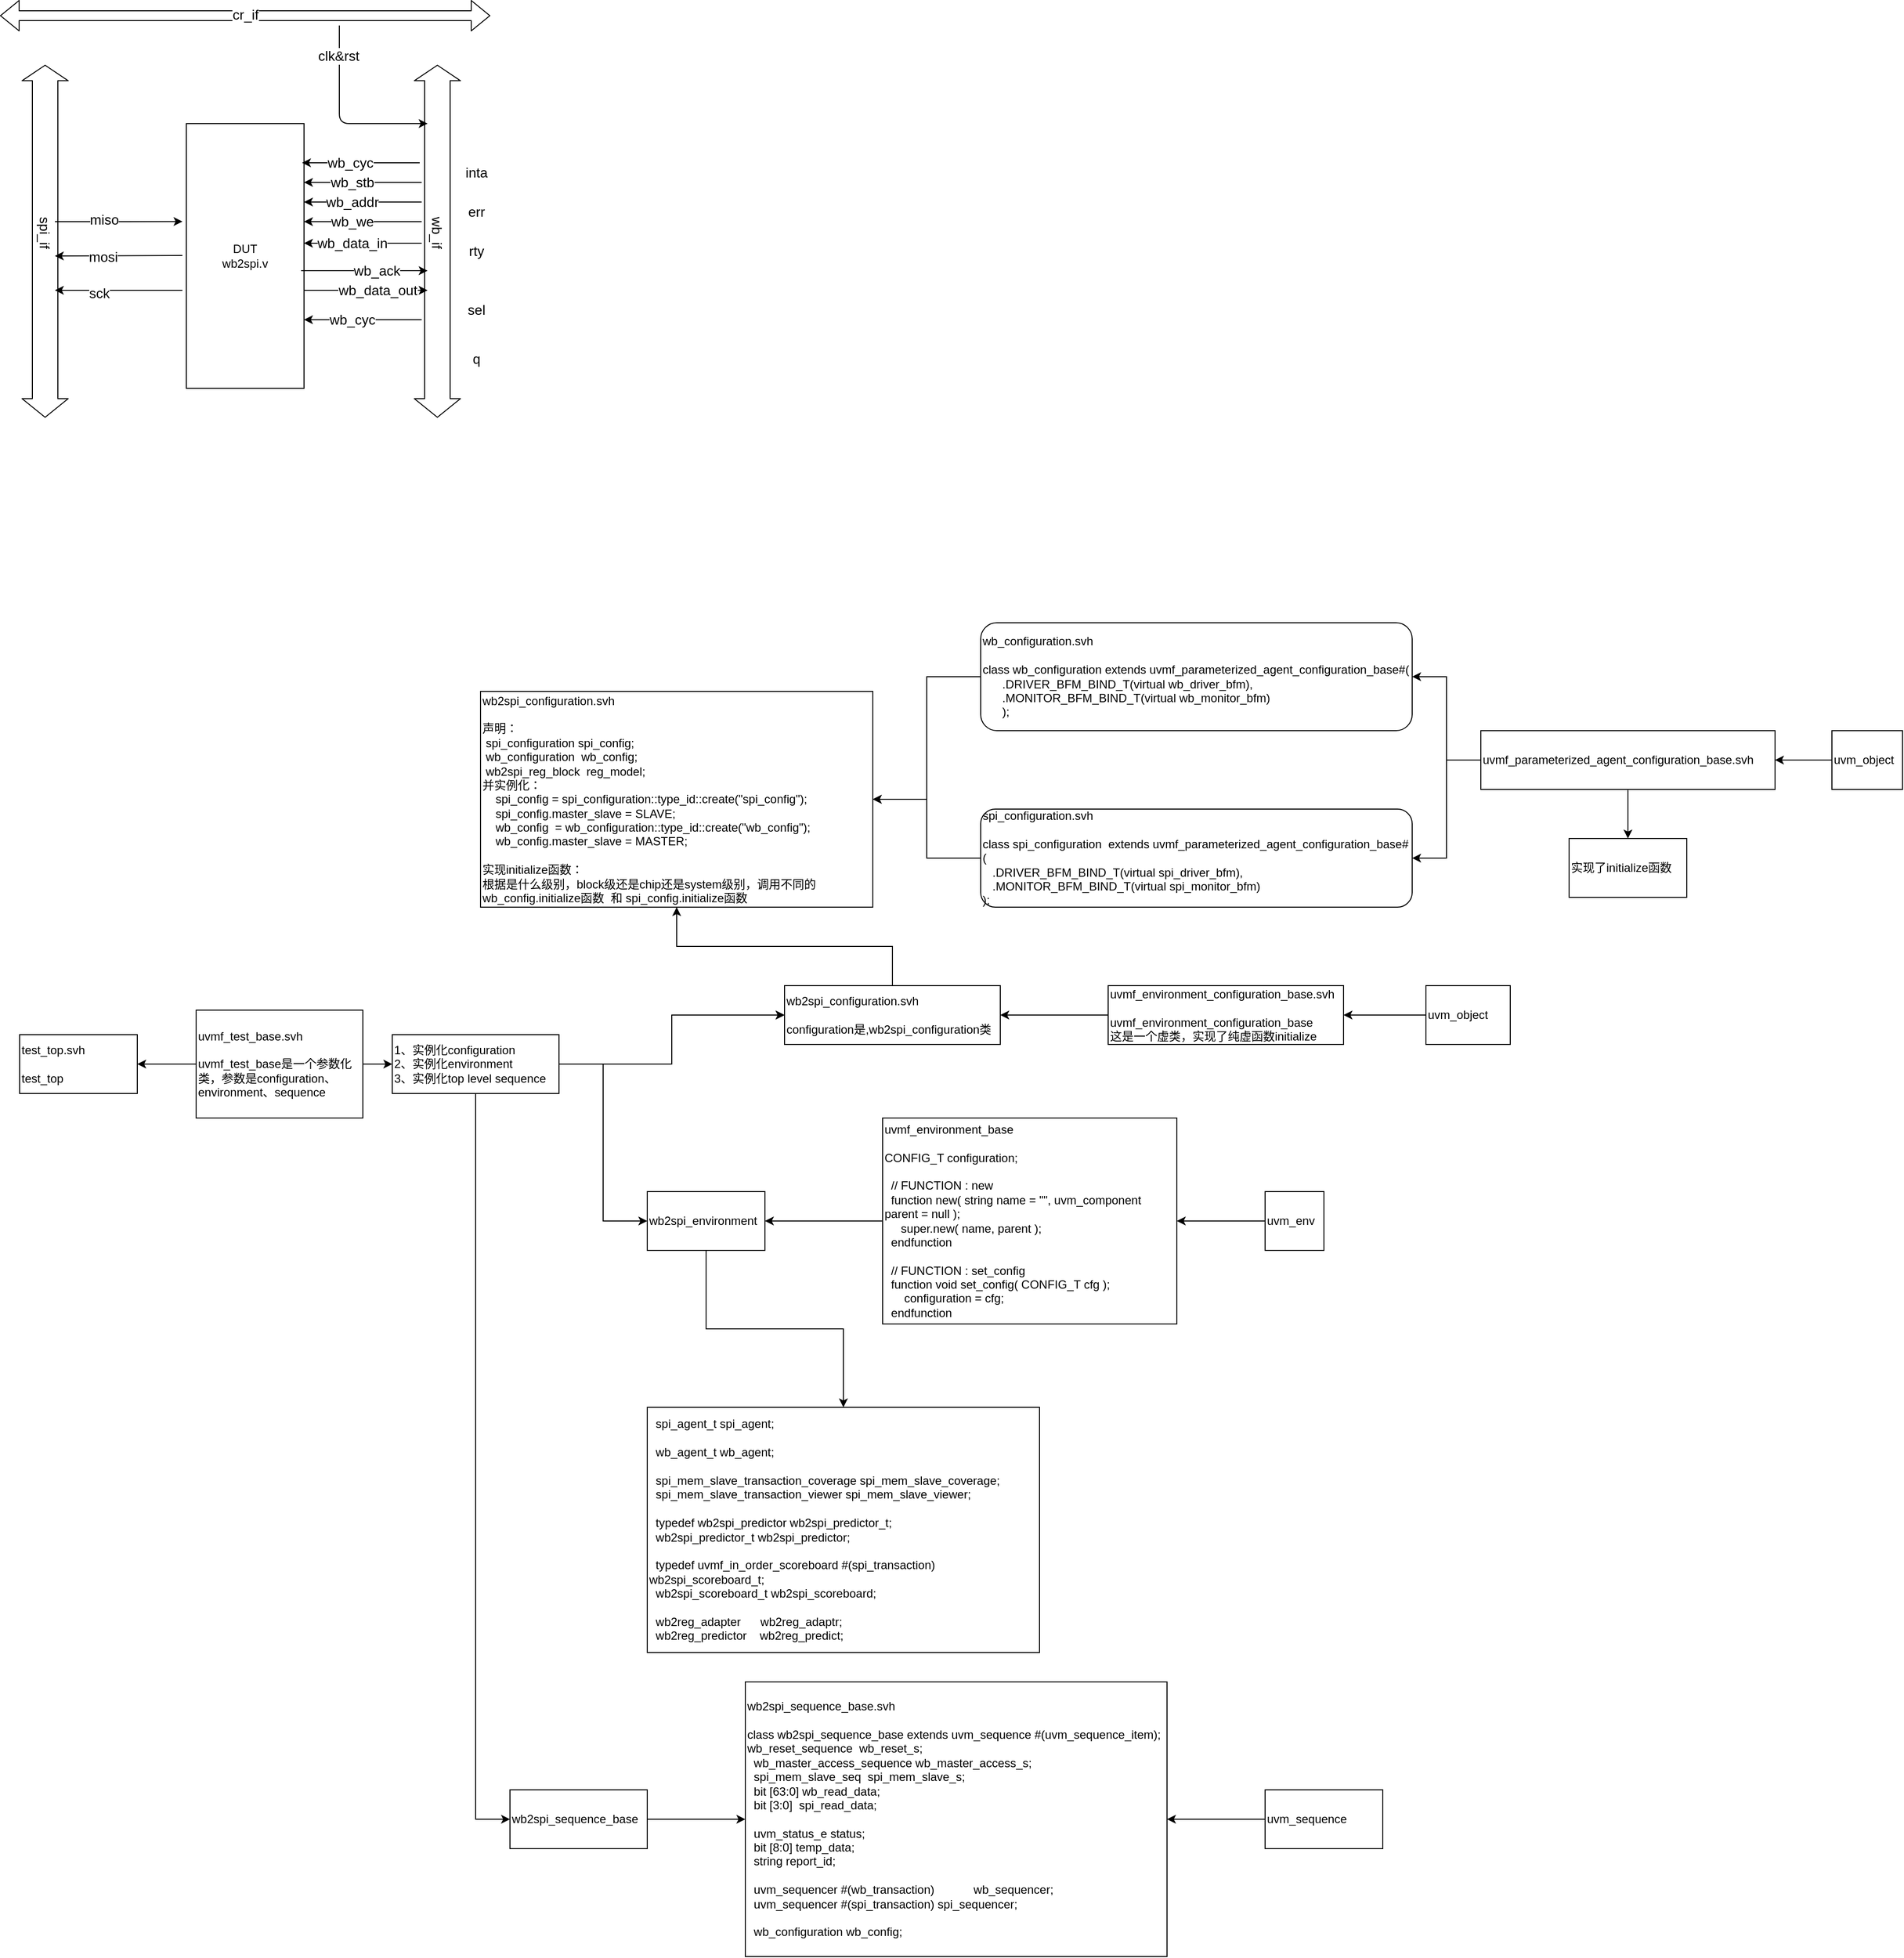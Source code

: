 <mxfile version="14.1.2" type="github">
  <diagram id="EMqzttN0W1V-fPkIx3bq" name="第 1 页">
    <mxGraphModel dx="992" dy="1732" grid="1" gridSize="10" guides="1" tooltips="1" connect="1" arrows="1" fold="1" page="1" pageScale="1" pageWidth="827" pageHeight="1169" math="0" shadow="0">
      <root>
        <mxCell id="0" />
        <mxCell id="1" parent="0" />
        <mxCell id="0VcnsqzmN8AN9IuAgq7w-1" value="DUT&lt;br&gt;wb2spi.v" style="rounded=0;whiteSpace=wrap;html=1;" parent="1" vertex="1">
          <mxGeometry x="390" y="-179" width="120" height="270" as="geometry" />
        </mxCell>
        <mxCell id="0VcnsqzmN8AN9IuAgq7w-2" value="" style="shape=flexArrow;endArrow=classic;startArrow=classic;html=1;width=26;endSize=4.93;" parent="1" edge="1">
          <mxGeometry width="50" height="50" relative="1" as="geometry">
            <mxPoint x="246" y="121" as="sourcePoint" />
            <mxPoint x="246" y="-239" as="targetPoint" />
          </mxGeometry>
        </mxCell>
        <mxCell id="0VcnsqzmN8AN9IuAgq7w-3" value="spi_if" style="edgeLabel;html=1;align=center;verticalAlign=middle;resizable=0;points=[];fontSize=14;rotation=90;" parent="0VcnsqzmN8AN9IuAgq7w-2" vertex="1" connectable="0">
          <mxGeometry x="0.364" y="-2" relative="1" as="geometry">
            <mxPoint x="-2" y="56" as="offset" />
          </mxGeometry>
        </mxCell>
        <mxCell id="0VcnsqzmN8AN9IuAgq7w-4" value="" style="shape=flexArrow;endArrow=classic;startArrow=classic;html=1;width=26;endSize=4.93;" parent="1" edge="1">
          <mxGeometry width="50" height="50" relative="1" as="geometry">
            <mxPoint x="646" y="121" as="sourcePoint" />
            <mxPoint x="646" y="-239" as="targetPoint" />
          </mxGeometry>
        </mxCell>
        <mxCell id="0VcnsqzmN8AN9IuAgq7w-5" value="wb_if" style="edgeLabel;html=1;align=center;verticalAlign=middle;resizable=0;points=[];fontSize=14;rotation=90;" parent="0VcnsqzmN8AN9IuAgq7w-4" vertex="1" connectable="0">
          <mxGeometry x="0.364" y="-2" relative="1" as="geometry">
            <mxPoint x="-2" y="56" as="offset" />
          </mxGeometry>
        </mxCell>
        <mxCell id="0VcnsqzmN8AN9IuAgq7w-6" value="" style="endArrow=classic;html=1;fontSize=14;entryX=-0.033;entryY=0.37;entryDx=0;entryDy=0;entryPerimeter=0;" parent="1" target="0VcnsqzmN8AN9IuAgq7w-1" edge="1">
          <mxGeometry width="50" height="50" relative="1" as="geometry">
            <mxPoint x="256" y="-79" as="sourcePoint" />
            <mxPoint x="306" y="-129" as="targetPoint" />
          </mxGeometry>
        </mxCell>
        <mxCell id="0VcnsqzmN8AN9IuAgq7w-7" value="miso" style="edgeLabel;html=1;align=center;verticalAlign=middle;resizable=0;points=[];fontSize=14;" parent="0VcnsqzmN8AN9IuAgq7w-6" vertex="1" connectable="0">
          <mxGeometry x="-0.237" y="2" relative="1" as="geometry">
            <mxPoint as="offset" />
          </mxGeometry>
        </mxCell>
        <mxCell id="0VcnsqzmN8AN9IuAgq7w-8" value="" style="endArrow=classic;html=1;fontSize=14;" parent="1" edge="1">
          <mxGeometry width="50" height="50" relative="1" as="geometry">
            <mxPoint x="386" y="-44.5" as="sourcePoint" />
            <mxPoint x="256" y="-44" as="targetPoint" />
          </mxGeometry>
        </mxCell>
        <mxCell id="0VcnsqzmN8AN9IuAgq7w-9" value="mosi" style="edgeLabel;html=1;align=center;verticalAlign=middle;resizable=0;points=[];fontSize=14;" parent="0VcnsqzmN8AN9IuAgq7w-8" vertex="1" connectable="0">
          <mxGeometry x="0.253" y="1" relative="1" as="geometry">
            <mxPoint as="offset" />
          </mxGeometry>
        </mxCell>
        <mxCell id="0VcnsqzmN8AN9IuAgq7w-10" value="" style="endArrow=classic;html=1;fontSize=14;" parent="1" edge="1">
          <mxGeometry width="50" height="50" relative="1" as="geometry">
            <mxPoint x="386" y="-9" as="sourcePoint" />
            <mxPoint x="256" y="-9" as="targetPoint" />
          </mxGeometry>
        </mxCell>
        <mxCell id="0VcnsqzmN8AN9IuAgq7w-11" value="sck" style="edgeLabel;html=1;align=center;verticalAlign=middle;resizable=0;points=[];fontSize=14;" parent="0VcnsqzmN8AN9IuAgq7w-10" vertex="1" connectable="0">
          <mxGeometry x="0.31" y="3" relative="1" as="geometry">
            <mxPoint as="offset" />
          </mxGeometry>
        </mxCell>
        <mxCell id="0VcnsqzmN8AN9IuAgq7w-12" value="" style="shape=flexArrow;endArrow=classic;startArrow=classic;html=1;fontSize=14;" parent="1" edge="1">
          <mxGeometry width="50" height="50" relative="1" as="geometry">
            <mxPoint x="200" y="-289" as="sourcePoint" />
            <mxPoint x="700" y="-289" as="targetPoint" />
          </mxGeometry>
        </mxCell>
        <mxCell id="0VcnsqzmN8AN9IuAgq7w-13" value="cr_if" style="edgeLabel;html=1;align=center;verticalAlign=middle;resizable=0;points=[];fontSize=14;" parent="0VcnsqzmN8AN9IuAgq7w-12" vertex="1" connectable="0">
          <mxGeometry x="-0.205" y="1" relative="1" as="geometry">
            <mxPoint x="51" as="offset" />
          </mxGeometry>
        </mxCell>
        <mxCell id="0VcnsqzmN8AN9IuAgq7w-14" value="" style="endArrow=classic;html=1;fontSize=14;" parent="1" edge="1">
          <mxGeometry width="50" height="50" relative="1" as="geometry">
            <mxPoint x="546" y="-279" as="sourcePoint" />
            <mxPoint x="636" y="-179" as="targetPoint" />
            <Array as="points">
              <mxPoint x="546" y="-179" />
            </Array>
          </mxGeometry>
        </mxCell>
        <mxCell id="0VcnsqzmN8AN9IuAgq7w-15" value="clk&amp;amp;rst" style="edgeLabel;html=1;align=center;verticalAlign=middle;resizable=0;points=[];fontSize=14;" parent="0VcnsqzmN8AN9IuAgq7w-14" vertex="1" connectable="0">
          <mxGeometry x="-0.68" y="-1" relative="1" as="geometry">
            <mxPoint as="offset" />
          </mxGeometry>
        </mxCell>
        <mxCell id="0VcnsqzmN8AN9IuAgq7w-16" value="" style="endArrow=classic;html=1;fontSize=14;" parent="1" edge="1">
          <mxGeometry width="50" height="50" relative="1" as="geometry">
            <mxPoint x="628" y="-139" as="sourcePoint" />
            <mxPoint x="508" y="-139" as="targetPoint" />
          </mxGeometry>
        </mxCell>
        <mxCell id="0VcnsqzmN8AN9IuAgq7w-17" value="wb_cyc" style="edgeLabel;html=1;align=center;verticalAlign=middle;resizable=0;points=[];fontSize=14;" parent="0VcnsqzmN8AN9IuAgq7w-16" vertex="1" connectable="0">
          <mxGeometry x="0.187" relative="1" as="geometry">
            <mxPoint as="offset" />
          </mxGeometry>
        </mxCell>
        <mxCell id="0VcnsqzmN8AN9IuAgq7w-18" value="" style="endArrow=classic;html=1;fontSize=14;" parent="1" edge="1">
          <mxGeometry width="50" height="50" relative="1" as="geometry">
            <mxPoint x="630" y="-119" as="sourcePoint" />
            <mxPoint x="510" y="-119" as="targetPoint" />
          </mxGeometry>
        </mxCell>
        <mxCell id="0VcnsqzmN8AN9IuAgq7w-19" value="wb_stb" style="edgeLabel;html=1;align=center;verticalAlign=middle;resizable=0;points=[];fontSize=14;" parent="0VcnsqzmN8AN9IuAgq7w-18" vertex="1" connectable="0">
          <mxGeometry x="0.187" relative="1" as="geometry">
            <mxPoint as="offset" />
          </mxGeometry>
        </mxCell>
        <mxCell id="0VcnsqzmN8AN9IuAgq7w-20" value="" style="endArrow=classic;html=1;fontSize=14;" parent="1" edge="1">
          <mxGeometry width="50" height="50" relative="1" as="geometry">
            <mxPoint x="630" y="-99" as="sourcePoint" />
            <mxPoint x="510" y="-99" as="targetPoint" />
          </mxGeometry>
        </mxCell>
        <mxCell id="0VcnsqzmN8AN9IuAgq7w-21" value="wb_addr" style="edgeLabel;html=1;align=center;verticalAlign=middle;resizable=0;points=[];fontSize=14;" parent="0VcnsqzmN8AN9IuAgq7w-20" vertex="1" connectable="0">
          <mxGeometry x="0.187" relative="1" as="geometry">
            <mxPoint as="offset" />
          </mxGeometry>
        </mxCell>
        <mxCell id="0VcnsqzmN8AN9IuAgq7w-22" value="" style="endArrow=classic;html=1;fontSize=14;" parent="1" edge="1">
          <mxGeometry width="50" height="50" relative="1" as="geometry">
            <mxPoint x="630" y="-79" as="sourcePoint" />
            <mxPoint x="510" y="-79" as="targetPoint" />
          </mxGeometry>
        </mxCell>
        <mxCell id="0VcnsqzmN8AN9IuAgq7w-23" value="wb_we" style="edgeLabel;html=1;align=center;verticalAlign=middle;resizable=0;points=[];fontSize=14;" parent="0VcnsqzmN8AN9IuAgq7w-22" vertex="1" connectable="0">
          <mxGeometry x="0.187" relative="1" as="geometry">
            <mxPoint as="offset" />
          </mxGeometry>
        </mxCell>
        <mxCell id="0VcnsqzmN8AN9IuAgq7w-24" value="" style="endArrow=classic;html=1;fontSize=14;" parent="1" edge="1">
          <mxGeometry width="50" height="50" relative="1" as="geometry">
            <mxPoint x="630" y="-57" as="sourcePoint" />
            <mxPoint x="510" y="-57" as="targetPoint" />
          </mxGeometry>
        </mxCell>
        <mxCell id="0VcnsqzmN8AN9IuAgq7w-25" value="wb_data_in" style="edgeLabel;html=1;align=center;verticalAlign=middle;resizable=0;points=[];fontSize=14;" parent="0VcnsqzmN8AN9IuAgq7w-24" vertex="1" connectable="0">
          <mxGeometry x="0.187" relative="1" as="geometry">
            <mxPoint as="offset" />
          </mxGeometry>
        </mxCell>
        <mxCell id="0VcnsqzmN8AN9IuAgq7w-26" value="" style="endArrow=classic;html=1;fontSize=14;" parent="1" edge="1">
          <mxGeometry width="50" height="50" relative="1" as="geometry">
            <mxPoint x="507" y="-29" as="sourcePoint" />
            <mxPoint x="636" y="-29" as="targetPoint" />
          </mxGeometry>
        </mxCell>
        <mxCell id="0VcnsqzmN8AN9IuAgq7w-27" value="wb_ack" style="edgeLabel;html=1;align=center;verticalAlign=middle;resizable=0;points=[];fontSize=14;" parent="0VcnsqzmN8AN9IuAgq7w-26" vertex="1" connectable="0">
          <mxGeometry x="0.187" relative="1" as="geometry">
            <mxPoint as="offset" />
          </mxGeometry>
        </mxCell>
        <mxCell id="0VcnsqzmN8AN9IuAgq7w-28" value="" style="endArrow=classic;html=1;fontSize=14;" parent="1" edge="1">
          <mxGeometry width="50" height="50" relative="1" as="geometry">
            <mxPoint x="510" y="-9" as="sourcePoint" />
            <mxPoint x="636" y="-9" as="targetPoint" />
          </mxGeometry>
        </mxCell>
        <mxCell id="0VcnsqzmN8AN9IuAgq7w-29" value="wb_data_out" style="edgeLabel;html=1;align=center;verticalAlign=middle;resizable=0;points=[];fontSize=14;" parent="0VcnsqzmN8AN9IuAgq7w-28" vertex="1" connectable="0">
          <mxGeometry x="0.187" relative="1" as="geometry">
            <mxPoint as="offset" />
          </mxGeometry>
        </mxCell>
        <mxCell id="0VcnsqzmN8AN9IuAgq7w-30" value="" style="endArrow=classic;html=1;fontSize=14;" parent="1" edge="1">
          <mxGeometry width="50" height="50" relative="1" as="geometry">
            <mxPoint x="630" y="21" as="sourcePoint" />
            <mxPoint x="510" y="21" as="targetPoint" />
          </mxGeometry>
        </mxCell>
        <mxCell id="0VcnsqzmN8AN9IuAgq7w-31" value="wb_cyc" style="edgeLabel;html=1;align=center;verticalAlign=middle;resizable=0;points=[];fontSize=14;" parent="0VcnsqzmN8AN9IuAgq7w-30" vertex="1" connectable="0">
          <mxGeometry x="0.187" relative="1" as="geometry">
            <mxPoint as="offset" />
          </mxGeometry>
        </mxCell>
        <mxCell id="0VcnsqzmN8AN9IuAgq7w-34" value="inta" style="text;html=1;strokeColor=none;fillColor=none;align=center;verticalAlign=middle;whiteSpace=wrap;rounded=0;fontSize=14;" parent="1" vertex="1">
          <mxGeometry x="666" y="-139" width="40" height="20" as="geometry" />
        </mxCell>
        <mxCell id="0VcnsqzmN8AN9IuAgq7w-35" value="err" style="text;html=1;strokeColor=none;fillColor=none;align=center;verticalAlign=middle;whiteSpace=wrap;rounded=0;fontSize=14;" parent="1" vertex="1">
          <mxGeometry x="666" y="-99" width="40" height="20" as="geometry" />
        </mxCell>
        <mxCell id="0VcnsqzmN8AN9IuAgq7w-36" value="rty" style="text;html=1;strokeColor=none;fillColor=none;align=center;verticalAlign=middle;whiteSpace=wrap;rounded=0;fontSize=14;" parent="1" vertex="1">
          <mxGeometry x="666" y="-59" width="40" height="20" as="geometry" />
        </mxCell>
        <mxCell id="0VcnsqzmN8AN9IuAgq7w-37" value="sel" style="text;html=1;strokeColor=none;fillColor=none;align=center;verticalAlign=middle;whiteSpace=wrap;rounded=0;fontSize=14;" parent="1" vertex="1">
          <mxGeometry x="666" y="1" width="40" height="20" as="geometry" />
        </mxCell>
        <mxCell id="0VcnsqzmN8AN9IuAgq7w-38" value="q" style="text;html=1;strokeColor=none;fillColor=none;align=center;verticalAlign=middle;whiteSpace=wrap;rounded=0;fontSize=14;" parent="1" vertex="1">
          <mxGeometry x="666" y="51" width="40" height="20" as="geometry" />
        </mxCell>
        <mxCell id="k3s0Qyu1QxLextBOLM78-1" value="test_top.svh&lt;br&gt;&lt;br&gt;test_top" style="rounded=0;whiteSpace=wrap;html=1;align=left;" vertex="1" parent="1">
          <mxGeometry x="220" y="750" width="120" height="60" as="geometry" />
        </mxCell>
        <mxCell id="k3s0Qyu1QxLextBOLM78-6" value="" style="edgeStyle=orthogonalEdgeStyle;rounded=0;orthogonalLoop=1;jettySize=auto;html=1;" edge="1" parent="1" source="k3s0Qyu1QxLextBOLM78-3" target="k3s0Qyu1QxLextBOLM78-5">
          <mxGeometry relative="1" as="geometry" />
        </mxCell>
        <mxCell id="k3s0Qyu1QxLextBOLM78-17" style="edgeStyle=orthogonalEdgeStyle;rounded=0;orthogonalLoop=1;jettySize=auto;html=1;entryX=1;entryY=0.5;entryDx=0;entryDy=0;" edge="1" parent="1" source="k3s0Qyu1QxLextBOLM78-3" target="k3s0Qyu1QxLextBOLM78-1">
          <mxGeometry relative="1" as="geometry" />
        </mxCell>
        <mxCell id="k3s0Qyu1QxLextBOLM78-3" value="uvmf_test_base.svh&lt;br&gt;&lt;br&gt;uvmf_test_base是一个参数化类，参数是configuration、environment、sequence" style="whiteSpace=wrap;html=1;rounded=0;align=left;" vertex="1" parent="1">
          <mxGeometry x="400" y="725" width="170" height="110" as="geometry" />
        </mxCell>
        <mxCell id="k3s0Qyu1QxLextBOLM78-8" value="" style="edgeStyle=orthogonalEdgeStyle;rounded=0;orthogonalLoop=1;jettySize=auto;html=1;" edge="1" parent="1" source="k3s0Qyu1QxLextBOLM78-5" target="k3s0Qyu1QxLextBOLM78-7">
          <mxGeometry relative="1" as="geometry" />
        </mxCell>
        <mxCell id="k3s0Qyu1QxLextBOLM78-9" value="" style="edgeStyle=orthogonalEdgeStyle;rounded=0;orthogonalLoop=1;jettySize=auto;html=1;" edge="1" parent="1" source="k3s0Qyu1QxLextBOLM78-5" target="k3s0Qyu1QxLextBOLM78-7">
          <mxGeometry relative="1" as="geometry" />
        </mxCell>
        <mxCell id="k3s0Qyu1QxLextBOLM78-13" style="edgeStyle=orthogonalEdgeStyle;rounded=0;orthogonalLoop=1;jettySize=auto;html=1;entryX=0;entryY=0.5;entryDx=0;entryDy=0;" edge="1" parent="1" source="k3s0Qyu1QxLextBOLM78-5" target="k3s0Qyu1QxLextBOLM78-10">
          <mxGeometry relative="1" as="geometry" />
        </mxCell>
        <mxCell id="k3s0Qyu1QxLextBOLM78-14" style="edgeStyle=orthogonalEdgeStyle;rounded=0;orthogonalLoop=1;jettySize=auto;html=1;entryX=0;entryY=0.5;entryDx=0;entryDy=0;" edge="1" parent="1" source="k3s0Qyu1QxLextBOLM78-5" target="k3s0Qyu1QxLextBOLM78-11">
          <mxGeometry relative="1" as="geometry" />
        </mxCell>
        <mxCell id="k3s0Qyu1QxLextBOLM78-5" value="1、实例化configuration&lt;br&gt;2、实例化environment&lt;br&gt;3、实例化top level sequence" style="whiteSpace=wrap;html=1;rounded=0;align=left;" vertex="1" parent="1">
          <mxGeometry x="600" y="750" width="170" height="60" as="geometry" />
        </mxCell>
        <mxCell id="k3s0Qyu1QxLextBOLM78-20" value="" style="edgeStyle=orthogonalEdgeStyle;rounded=0;orthogonalLoop=1;jettySize=auto;html=1;" edge="1" parent="1" source="k3s0Qyu1QxLextBOLM78-7" target="k3s0Qyu1QxLextBOLM78-19">
          <mxGeometry relative="1" as="geometry" />
        </mxCell>
        <mxCell id="k3s0Qyu1QxLextBOLM78-7" value="wb2spi_configuration.svh&lt;br&gt;&lt;br&gt;configuration是,wb2spi_configuration类" style="whiteSpace=wrap;html=1;rounded=0;align=left;" vertex="1" parent="1">
          <mxGeometry x="1000" y="700" width="220" height="60" as="geometry" />
        </mxCell>
        <mxCell id="k3s0Qyu1QxLextBOLM78-37" value="" style="edgeStyle=orthogonalEdgeStyle;rounded=0;orthogonalLoop=1;jettySize=auto;html=1;" edge="1" parent="1" source="k3s0Qyu1QxLextBOLM78-10" target="k3s0Qyu1QxLextBOLM78-36">
          <mxGeometry relative="1" as="geometry" />
        </mxCell>
        <mxCell id="k3s0Qyu1QxLextBOLM78-10" value="wb2spi_environment" style="whiteSpace=wrap;html=1;rounded=0;align=left;" vertex="1" parent="1">
          <mxGeometry x="860" y="910" width="120" height="60" as="geometry" />
        </mxCell>
        <mxCell id="k3s0Qyu1QxLextBOLM78-46" value="" style="edgeStyle=orthogonalEdgeStyle;rounded=0;orthogonalLoop=1;jettySize=auto;html=1;" edge="1" parent="1" source="k3s0Qyu1QxLextBOLM78-11" target="k3s0Qyu1QxLextBOLM78-45">
          <mxGeometry relative="1" as="geometry" />
        </mxCell>
        <mxCell id="k3s0Qyu1QxLextBOLM78-11" value="wb2spi_sequence_base" style="whiteSpace=wrap;html=1;rounded=0;align=left;" vertex="1" parent="1">
          <mxGeometry x="720" y="1520" width="140" height="60" as="geometry" />
        </mxCell>
        <mxCell id="k3s0Qyu1QxLextBOLM78-16" style="edgeStyle=orthogonalEdgeStyle;rounded=0;orthogonalLoop=1;jettySize=auto;html=1;" edge="1" parent="1" source="k3s0Qyu1QxLextBOLM78-15" target="k3s0Qyu1QxLextBOLM78-7">
          <mxGeometry relative="1" as="geometry" />
        </mxCell>
        <mxCell id="k3s0Qyu1QxLextBOLM78-15" value="uvmf_environment_configuration_base.svh&lt;br&gt;&lt;br&gt;uvmf_environment_configuration_base&lt;br&gt;这是一个虚类，实现了纯虚函数initialize" style="rounded=0;whiteSpace=wrap;html=1;align=left;" vertex="1" parent="1">
          <mxGeometry x="1330" y="700" width="240" height="60" as="geometry" />
        </mxCell>
        <mxCell id="k3s0Qyu1QxLextBOLM78-19" value="&lt;div&gt;wb2spi_configuration.svh&lt;br&gt;&lt;/div&gt;&lt;div&gt;&lt;br&gt;&lt;/div&gt;&lt;div&gt;声明：&amp;nbsp;&lt;/div&gt;&lt;div&gt;&amp;nbsp;spi_configuration spi_config;&lt;/div&gt;&lt;div&gt;&amp;nbsp;wb_configuration&amp;nbsp; wb_config;&lt;/div&gt;&lt;div&gt;&amp;nbsp;wb2spi_reg_block&amp;nbsp; reg_model;&lt;/div&gt;&lt;div&gt;并实例化：&lt;/div&gt;&lt;div&gt;&lt;div&gt;&amp;nbsp; &amp;nbsp; spi_config = spi_configuration::type_id::create(&quot;spi_config&quot;);&lt;/div&gt;&lt;div&gt;&amp;nbsp; &amp;nbsp; spi_config.master_slave = SLAVE;&lt;/div&gt;&lt;div&gt;&amp;nbsp; &amp;nbsp; wb_config&amp;nbsp; = wb_configuration::type_id::create(&quot;wb_config&quot;);&lt;/div&gt;&lt;div&gt;&amp;nbsp; &amp;nbsp; wb_config.master_slave = MASTER;&lt;/div&gt;&lt;/div&gt;&lt;div&gt;&lt;br&gt;&lt;/div&gt;&lt;div&gt;实现initialize函数：&lt;br&gt;根据是什么级别，block级还是chip还是system级别，调用不同的wb_config.initialize函数&amp;nbsp; 和 spi_config.initialize函数&lt;br&gt;&lt;/div&gt;" style="whiteSpace=wrap;html=1;rounded=0;align=left;" vertex="1" parent="1">
          <mxGeometry x="690" y="400" width="400" height="220" as="geometry" />
        </mxCell>
        <mxCell id="k3s0Qyu1QxLextBOLM78-24" style="edgeStyle=orthogonalEdgeStyle;rounded=0;orthogonalLoop=1;jettySize=auto;html=1;" edge="1" parent="1" source="k3s0Qyu1QxLextBOLM78-23" target="k3s0Qyu1QxLextBOLM78-19">
          <mxGeometry relative="1" as="geometry" />
        </mxCell>
        <mxCell id="k3s0Qyu1QxLextBOLM78-23" value="&lt;div&gt;wb_configuration.svh&lt;br&gt;&lt;/div&gt;&lt;div&gt;&lt;br&gt;&lt;/div&gt;&lt;div&gt;class wb_configuration extends uvmf_parameterized_agent_configuration_base#(&lt;/div&gt;&lt;div&gt;&amp;nbsp; &amp;nbsp; &amp;nbsp; .DRIVER_BFM_BIND_T(virtual wb_driver_bfm),&lt;/div&gt;&lt;div&gt;&amp;nbsp; &amp;nbsp; &amp;nbsp; .MONITOR_BFM_BIND_T(virtual wb_monitor_bfm)&lt;/div&gt;&lt;div&gt;&amp;nbsp; &amp;nbsp; &amp;nbsp; );&lt;/div&gt;" style="rounded=1;whiteSpace=wrap;html=1;align=left;" vertex="1" parent="1">
          <mxGeometry x="1200" y="330" width="440" height="110" as="geometry" />
        </mxCell>
        <mxCell id="k3s0Qyu1QxLextBOLM78-26" style="edgeStyle=orthogonalEdgeStyle;rounded=0;orthogonalLoop=1;jettySize=auto;html=1;entryX=1;entryY=0.5;entryDx=0;entryDy=0;" edge="1" parent="1" source="k3s0Qyu1QxLextBOLM78-25" target="k3s0Qyu1QxLextBOLM78-19">
          <mxGeometry relative="1" as="geometry" />
        </mxCell>
        <mxCell id="k3s0Qyu1QxLextBOLM78-25" value="&lt;div&gt;spi_configuration.svh&lt;br&gt;&lt;/div&gt;&lt;div&gt;&lt;br&gt;&lt;/div&gt;&lt;div&gt;class spi_configuration&amp;nbsp; extends uvmf_parameterized_agent_configuration_base#(&lt;/div&gt;&lt;div&gt;&amp;nbsp; &amp;nbsp;.DRIVER_BFM_BIND_T(virtual spi_driver_bfm),&lt;/div&gt;&lt;div&gt;&amp;nbsp; &amp;nbsp;.MONITOR_BFM_BIND_T(virtual spi_monitor_bfm)&lt;/div&gt;&lt;div&gt;);&lt;/div&gt;" style="rounded=1;whiteSpace=wrap;html=1;align=left;" vertex="1" parent="1">
          <mxGeometry x="1200" y="520" width="440" height="100" as="geometry" />
        </mxCell>
        <mxCell id="k3s0Qyu1QxLextBOLM78-28" style="edgeStyle=orthogonalEdgeStyle;rounded=0;orthogonalLoop=1;jettySize=auto;html=1;entryX=1;entryY=0.5;entryDx=0;entryDy=0;" edge="1" parent="1" source="k3s0Qyu1QxLextBOLM78-27" target="k3s0Qyu1QxLextBOLM78-23">
          <mxGeometry relative="1" as="geometry" />
        </mxCell>
        <mxCell id="k3s0Qyu1QxLextBOLM78-29" style="edgeStyle=orthogonalEdgeStyle;rounded=0;orthogonalLoop=1;jettySize=auto;html=1;entryX=1;entryY=0.5;entryDx=0;entryDy=0;" edge="1" parent="1" source="k3s0Qyu1QxLextBOLM78-27" target="k3s0Qyu1QxLextBOLM78-25">
          <mxGeometry relative="1" as="geometry" />
        </mxCell>
        <mxCell id="k3s0Qyu1QxLextBOLM78-32" value="" style="edgeStyle=orthogonalEdgeStyle;rounded=0;orthogonalLoop=1;jettySize=auto;html=1;" edge="1" parent="1" source="k3s0Qyu1QxLextBOLM78-27" target="k3s0Qyu1QxLextBOLM78-31">
          <mxGeometry relative="1" as="geometry" />
        </mxCell>
        <mxCell id="k3s0Qyu1QxLextBOLM78-27" value="uvmf_parameterized_agent_configuration_base.svh" style="rounded=0;whiteSpace=wrap;html=1;align=left;" vertex="1" parent="1">
          <mxGeometry x="1710" y="440" width="300" height="60" as="geometry" />
        </mxCell>
        <mxCell id="k3s0Qyu1QxLextBOLM78-31" value="实现了initialize函数" style="whiteSpace=wrap;html=1;rounded=0;align=left;" vertex="1" parent="1">
          <mxGeometry x="1800" y="550" width="120" height="60" as="geometry" />
        </mxCell>
        <mxCell id="k3s0Qyu1QxLextBOLM78-34" style="edgeStyle=orthogonalEdgeStyle;rounded=0;orthogonalLoop=1;jettySize=auto;html=1;entryX=1;entryY=0.5;entryDx=0;entryDy=0;" edge="1" parent="1" source="k3s0Qyu1QxLextBOLM78-33" target="k3s0Qyu1QxLextBOLM78-10">
          <mxGeometry relative="1" as="geometry" />
        </mxCell>
        <mxCell id="k3s0Qyu1QxLextBOLM78-33" value="uvmf_environment_base&lt;br&gt;&lt;br&gt;&lt;div&gt;CONFIG_T configuration;&lt;/div&gt;&lt;div&gt;&lt;br&gt;&lt;/div&gt;&lt;div&gt;&amp;nbsp; // FUNCTION : new&lt;/div&gt;&lt;div&gt;&amp;nbsp; function new( string name = &quot;&quot;, uvm_component parent = null );&lt;/div&gt;&lt;div&gt;&amp;nbsp; &amp;nbsp; &amp;nbsp;super.new( name, parent );&lt;/div&gt;&lt;div&gt;&amp;nbsp; endfunction&lt;/div&gt;&lt;div&gt;&lt;br&gt;&lt;/div&gt;&lt;div&gt;&amp;nbsp; // FUNCTION : set_config&lt;/div&gt;&lt;div&gt;&amp;nbsp; function void set_config( CONFIG_T cfg );&lt;/div&gt;&lt;div&gt;&amp;nbsp; &amp;nbsp; &amp;nbsp; configuration = cfg;&lt;/div&gt;&lt;div&gt;&amp;nbsp; endfunction&lt;/div&gt;" style="rounded=0;whiteSpace=wrap;html=1;align=left;" vertex="1" parent="1">
          <mxGeometry x="1100" y="835" width="300" height="210" as="geometry" />
        </mxCell>
        <mxCell id="k3s0Qyu1QxLextBOLM78-36" value="&lt;div&gt;&amp;nbsp; spi_agent_t spi_agent;&lt;/div&gt;&lt;div&gt;&lt;br&gt;&lt;/div&gt;&lt;div&gt;&amp;nbsp; wb_agent_t wb_agent;&lt;/div&gt;&lt;div&gt;&lt;br&gt;&lt;/div&gt;&lt;div&gt;&amp;nbsp; spi_mem_slave_transaction_coverage spi_mem_slave_coverage;&lt;/div&gt;&lt;div&gt;&amp;nbsp; spi_mem_slave_transaction_viewer spi_mem_slave_viewer;&lt;/div&gt;&lt;div&gt;&lt;br&gt;&lt;/div&gt;&lt;div&gt;&amp;nbsp; typedef wb2spi_predictor wb2spi_predictor_t;&lt;/div&gt;&lt;div&gt;&amp;nbsp; wb2spi_predictor_t wb2spi_predictor;&lt;/div&gt;&lt;div&gt;&lt;br&gt;&lt;/div&gt;&lt;div&gt;&amp;nbsp; typedef uvmf_in_order_scoreboard #(spi_transaction) wb2spi_scoreboard_t;&lt;/div&gt;&lt;div&gt;&amp;nbsp; wb2spi_scoreboard_t wb2spi_scoreboard;&lt;/div&gt;&lt;div&gt;&lt;br&gt;&lt;/div&gt;&lt;div&gt;&amp;nbsp; wb2reg_adapter&amp;nbsp; &amp;nbsp; &amp;nbsp; wb2reg_adaptr;&lt;/div&gt;&lt;div&gt;&amp;nbsp; wb2reg_predictor&amp;nbsp; &amp;nbsp; wb2reg_predict;&lt;/div&gt;" style="whiteSpace=wrap;html=1;rounded=0;align=left;" vertex="1" parent="1">
          <mxGeometry x="860" y="1130" width="400" height="250" as="geometry" />
        </mxCell>
        <mxCell id="k3s0Qyu1QxLextBOLM78-40" style="edgeStyle=orthogonalEdgeStyle;rounded=0;orthogonalLoop=1;jettySize=auto;html=1;entryX=1;entryY=0.5;entryDx=0;entryDy=0;" edge="1" parent="1" source="k3s0Qyu1QxLextBOLM78-39" target="k3s0Qyu1QxLextBOLM78-33">
          <mxGeometry relative="1" as="geometry" />
        </mxCell>
        <mxCell id="k3s0Qyu1QxLextBOLM78-39" value="uvm_env" style="rounded=0;whiteSpace=wrap;html=1;align=left;" vertex="1" parent="1">
          <mxGeometry x="1490" y="910" width="60" height="60" as="geometry" />
        </mxCell>
        <mxCell id="k3s0Qyu1QxLextBOLM78-42" style="edgeStyle=orthogonalEdgeStyle;rounded=0;orthogonalLoop=1;jettySize=auto;html=1;entryX=1;entryY=0.5;entryDx=0;entryDy=0;" edge="1" parent="1" source="k3s0Qyu1QxLextBOLM78-41" target="k3s0Qyu1QxLextBOLM78-15">
          <mxGeometry relative="1" as="geometry" />
        </mxCell>
        <mxCell id="k3s0Qyu1QxLextBOLM78-41" value="uvm_object" style="rounded=0;whiteSpace=wrap;html=1;align=left;" vertex="1" parent="1">
          <mxGeometry x="1654" y="700" width="86" height="60" as="geometry" />
        </mxCell>
        <mxCell id="k3s0Qyu1QxLextBOLM78-44" style="edgeStyle=orthogonalEdgeStyle;rounded=0;orthogonalLoop=1;jettySize=auto;html=1;entryX=1;entryY=0.5;entryDx=0;entryDy=0;" edge="1" parent="1" source="k3s0Qyu1QxLextBOLM78-43" target="k3s0Qyu1QxLextBOLM78-27">
          <mxGeometry relative="1" as="geometry" />
        </mxCell>
        <mxCell id="k3s0Qyu1QxLextBOLM78-43" value="uvm_object" style="rounded=0;whiteSpace=wrap;html=1;align=left;" vertex="1" parent="1">
          <mxGeometry x="2068" y="440" width="72" height="60" as="geometry" />
        </mxCell>
        <mxCell id="k3s0Qyu1QxLextBOLM78-45" value="wb2spi_sequence_base.svh&lt;br&gt;&lt;br&gt;class wb2spi_sequence_base extends uvm_sequence #(uvm_sequence_item);&lt;br&gt;&lt;div&gt;wb_reset_sequence&amp;nbsp; wb_reset_s;&lt;/div&gt;&lt;div&gt;&amp;nbsp; wb_master_access_sequence wb_master_access_s;&lt;/div&gt;&lt;div&gt;&amp;nbsp; spi_mem_slave_seq&amp;nbsp; spi_mem_slave_s;&lt;/div&gt;&lt;div&gt;&amp;nbsp; bit [63:0] wb_read_data;&lt;/div&gt;&lt;div&gt;&amp;nbsp; bit [3:0]&amp;nbsp; spi_read_data;&lt;/div&gt;&lt;div&gt;&lt;br&gt;&lt;/div&gt;&lt;div&gt;&amp;nbsp; uvm_status_e status;&lt;/div&gt;&lt;div&gt;&amp;nbsp; bit [8:0] temp_data;&lt;/div&gt;&lt;div&gt;&amp;nbsp; string report_id;&lt;/div&gt;&lt;div&gt;&lt;br&gt;&lt;/div&gt;&lt;div&gt;&amp;nbsp; uvm_sequencer #(wb_transaction)&amp;nbsp; &amp;nbsp; &amp;nbsp; &amp;nbsp; &amp;nbsp; &amp;nbsp; wb_sequencer;&lt;/div&gt;&lt;div&gt;&amp;nbsp; uvm_sequencer #(spi_transaction) spi_sequencer;&lt;/div&gt;&lt;div&gt;&lt;br&gt;&lt;/div&gt;&lt;div&gt;&amp;nbsp; wb_configuration wb_config;&lt;/div&gt;" style="whiteSpace=wrap;html=1;rounded=0;align=left;" vertex="1" parent="1">
          <mxGeometry x="960" y="1410" width="430" height="280" as="geometry" />
        </mxCell>
        <mxCell id="k3s0Qyu1QxLextBOLM78-48" style="edgeStyle=orthogonalEdgeStyle;rounded=0;orthogonalLoop=1;jettySize=auto;html=1;entryX=1;entryY=0.5;entryDx=0;entryDy=0;" edge="1" parent="1" source="k3s0Qyu1QxLextBOLM78-47" target="k3s0Qyu1QxLextBOLM78-45">
          <mxGeometry relative="1" as="geometry" />
        </mxCell>
        <mxCell id="k3s0Qyu1QxLextBOLM78-47" value="&lt;span&gt;uvm_sequence&lt;/span&gt;" style="rounded=0;whiteSpace=wrap;html=1;align=left;" vertex="1" parent="1">
          <mxGeometry x="1490" y="1520" width="120" height="60" as="geometry" />
        </mxCell>
      </root>
    </mxGraphModel>
  </diagram>
</mxfile>

